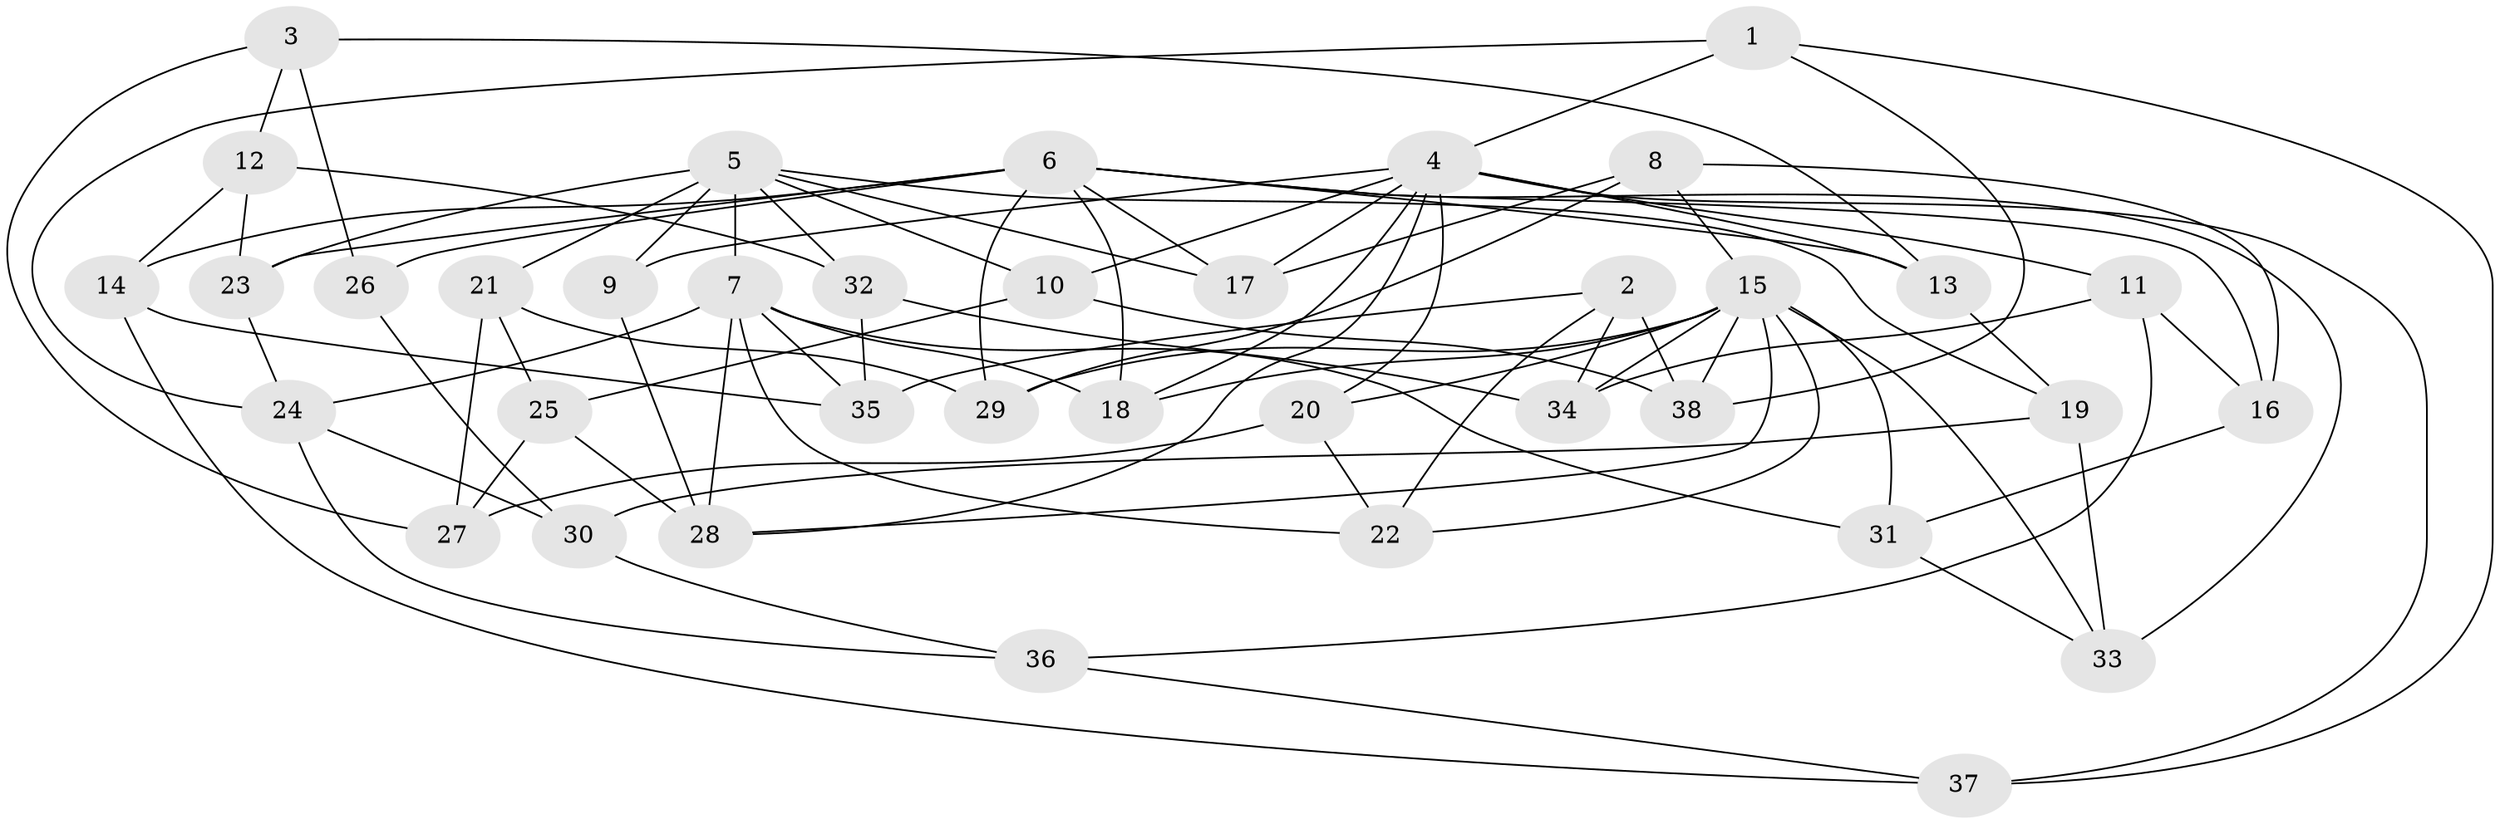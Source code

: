 // original degree distribution, {4: 1.0}
// Generated by graph-tools (version 1.1) at 2025/53/03/04/25 22:53:38]
// undirected, 38 vertices, 88 edges
graph export_dot {
  node [color=gray90,style=filled];
  1;
  2;
  3;
  4;
  5;
  6;
  7;
  8;
  9;
  10;
  11;
  12;
  13;
  14;
  15;
  16;
  17;
  18;
  19;
  20;
  21;
  22;
  23;
  24;
  25;
  26;
  27;
  28;
  29;
  30;
  31;
  32;
  33;
  34;
  35;
  36;
  37;
  38;
  1 -- 4 [weight=1.0];
  1 -- 24 [weight=1.0];
  1 -- 37 [weight=1.0];
  1 -- 38 [weight=1.0];
  2 -- 22 [weight=1.0];
  2 -- 34 [weight=1.0];
  2 -- 35 [weight=1.0];
  2 -- 38 [weight=1.0];
  3 -- 12 [weight=1.0];
  3 -- 13 [weight=1.0];
  3 -- 26 [weight=1.0];
  3 -- 27 [weight=1.0];
  4 -- 9 [weight=1.0];
  4 -- 10 [weight=1.0];
  4 -- 11 [weight=1.0];
  4 -- 13 [weight=1.0];
  4 -- 17 [weight=1.0];
  4 -- 18 [weight=1.0];
  4 -- 20 [weight=1.0];
  4 -- 28 [weight=1.0];
  4 -- 37 [weight=1.0];
  5 -- 7 [weight=2.0];
  5 -- 9 [weight=2.0];
  5 -- 10 [weight=1.0];
  5 -- 17 [weight=1.0];
  5 -- 19 [weight=1.0];
  5 -- 21 [weight=1.0];
  5 -- 23 [weight=1.0];
  5 -- 32 [weight=1.0];
  6 -- 13 [weight=1.0];
  6 -- 14 [weight=1.0];
  6 -- 16 [weight=1.0];
  6 -- 17 [weight=1.0];
  6 -- 18 [weight=2.0];
  6 -- 23 [weight=1.0];
  6 -- 26 [weight=2.0];
  6 -- 29 [weight=2.0];
  6 -- 33 [weight=1.0];
  7 -- 18 [weight=1.0];
  7 -- 22 [weight=1.0];
  7 -- 24 [weight=4.0];
  7 -- 28 [weight=2.0];
  7 -- 31 [weight=1.0];
  7 -- 35 [weight=1.0];
  8 -- 15 [weight=1.0];
  8 -- 16 [weight=1.0];
  8 -- 17 [weight=1.0];
  8 -- 29 [weight=1.0];
  9 -- 28 [weight=1.0];
  10 -- 25 [weight=1.0];
  10 -- 38 [weight=1.0];
  11 -- 16 [weight=1.0];
  11 -- 34 [weight=1.0];
  11 -- 36 [weight=1.0];
  12 -- 14 [weight=1.0];
  12 -- 23 [weight=1.0];
  12 -- 32 [weight=1.0];
  13 -- 19 [weight=1.0];
  14 -- 35 [weight=1.0];
  14 -- 37 [weight=1.0];
  15 -- 18 [weight=2.0];
  15 -- 20 [weight=1.0];
  15 -- 22 [weight=1.0];
  15 -- 28 [weight=1.0];
  15 -- 29 [weight=2.0];
  15 -- 31 [weight=1.0];
  15 -- 33 [weight=1.0];
  15 -- 34 [weight=1.0];
  15 -- 38 [weight=1.0];
  16 -- 31 [weight=1.0];
  19 -- 30 [weight=1.0];
  19 -- 33 [weight=1.0];
  20 -- 22 [weight=1.0];
  20 -- 27 [weight=1.0];
  21 -- 25 [weight=1.0];
  21 -- 27 [weight=1.0];
  21 -- 29 [weight=1.0];
  23 -- 24 [weight=1.0];
  24 -- 30 [weight=1.0];
  24 -- 36 [weight=1.0];
  25 -- 27 [weight=1.0];
  25 -- 28 [weight=1.0];
  26 -- 30 [weight=1.0];
  30 -- 36 [weight=1.0];
  31 -- 33 [weight=1.0];
  32 -- 34 [weight=1.0];
  32 -- 35 [weight=1.0];
  36 -- 37 [weight=1.0];
}
